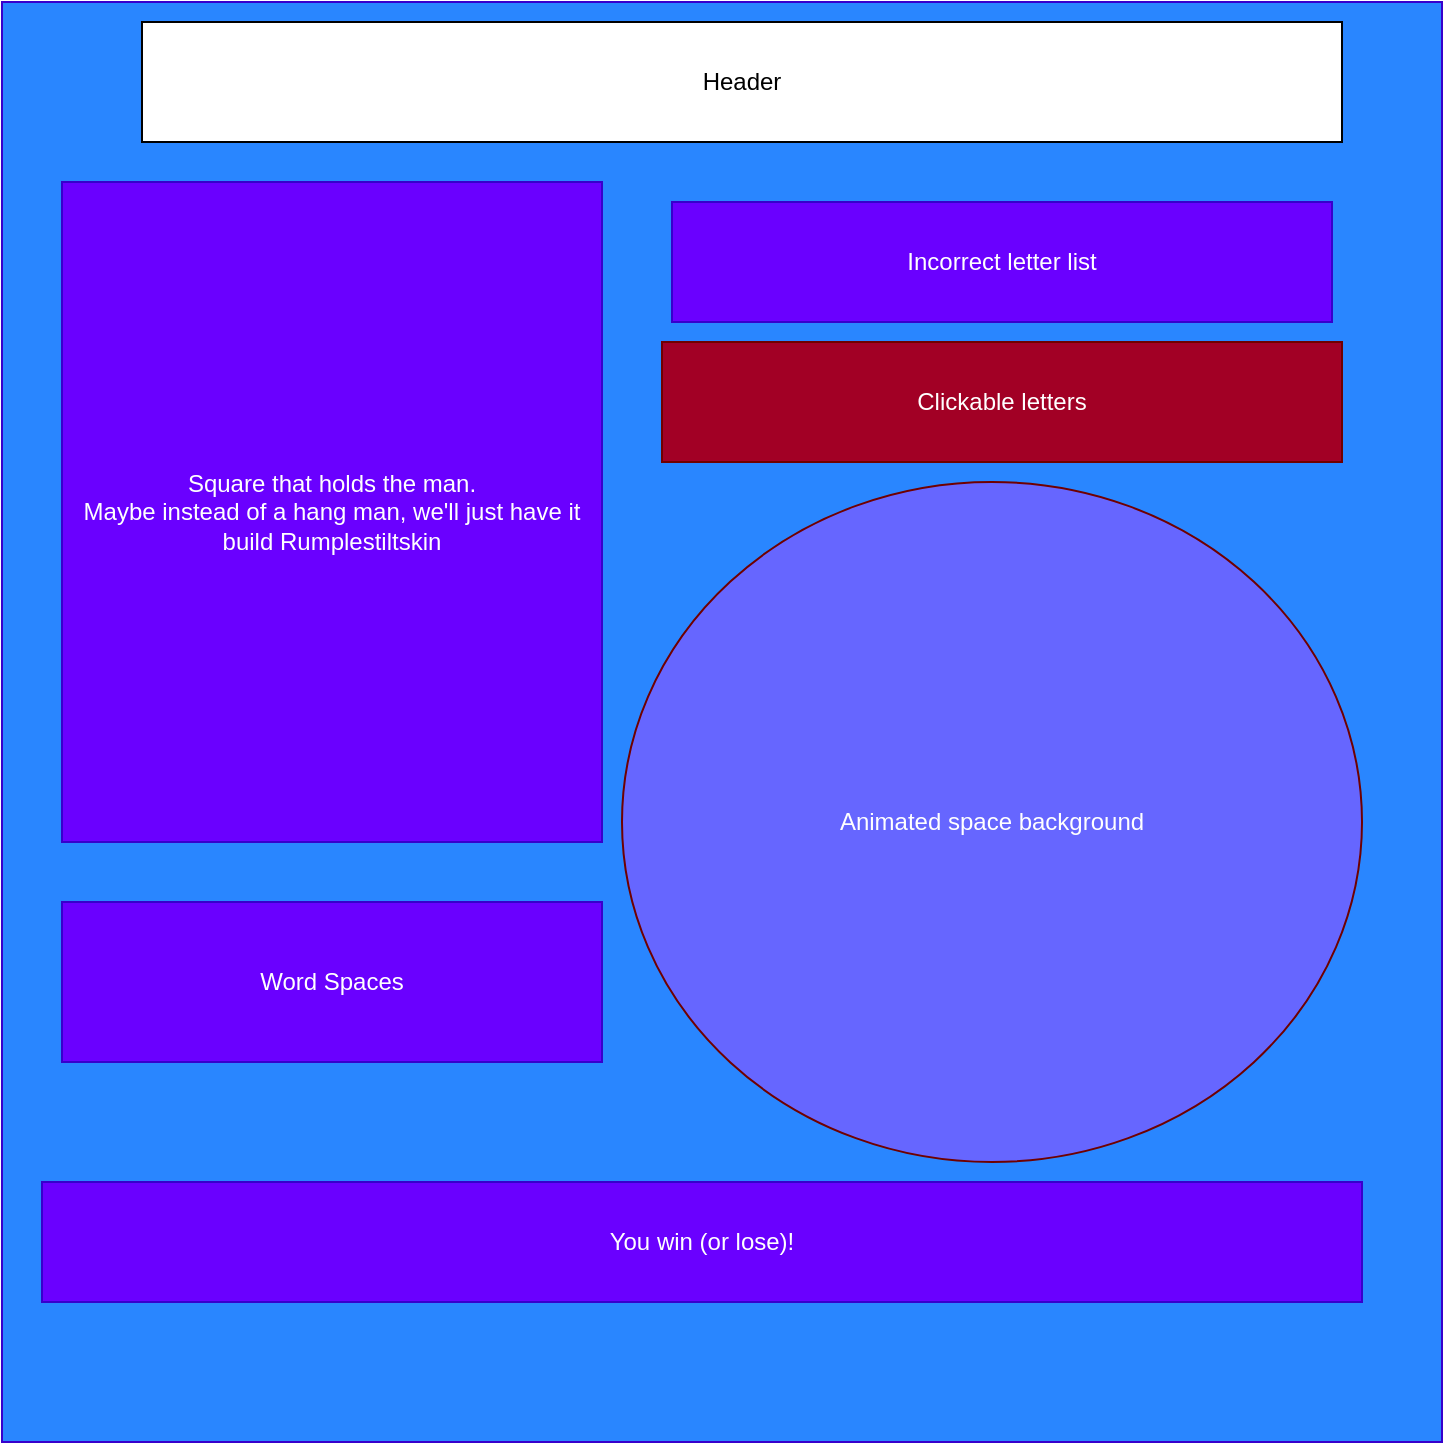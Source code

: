 <mxfile>
    <diagram id="iNn1aBiR2rNRGkbFMaLR" name="Page-1">
        <mxGraphModel dx="909" dy="663" grid="1" gridSize="10" guides="1" tooltips="1" connect="1" arrows="1" fold="1" page="1" pageScale="1" pageWidth="850" pageHeight="1100" math="0" shadow="0">
            <root>
                <mxCell id="0"/>
                <mxCell id="1" parent="0"/>
                <mxCell id="2" value="" style="whiteSpace=wrap;html=1;aspect=fixed;strokeColor=#3700CC;fontColor=#ffffff;fillColor=#2986FF;" parent="1" vertex="1">
                    <mxGeometry x="70" y="50" width="720" height="720" as="geometry"/>
                </mxCell>
                <mxCell id="mk0CsofEJlwDzGqxFuwQ-2" value="Square that holds the man. &lt;br&gt;Maybe instead of a hang man, we'll just have it build Rumplestiltskin" style="rounded=0;whiteSpace=wrap;html=1;fillColor=#6a00ff;strokeColor=#3700CC;fontColor=#ffffff;" vertex="1" parent="1">
                    <mxGeometry x="100" y="140" width="270" height="330" as="geometry"/>
                </mxCell>
                <mxCell id="mk0CsofEJlwDzGqxFuwQ-3" value="Word Spaces&lt;br&gt;" style="rounded=0;whiteSpace=wrap;html=1;fillColor=#6a00ff;strokeColor=#3700CC;fontColor=#ffffff;" vertex="1" parent="1">
                    <mxGeometry x="100" y="500" width="270" height="80" as="geometry"/>
                </mxCell>
                <mxCell id="mk0CsofEJlwDzGqxFuwQ-4" value="Incorrect letter list" style="rounded=0;whiteSpace=wrap;html=1;fillColor=#6a00ff;strokeColor=#3700CC;fontColor=#ffffff;" vertex="1" parent="1">
                    <mxGeometry x="405" y="150" width="330" height="60" as="geometry"/>
                </mxCell>
                <mxCell id="mk0CsofEJlwDzGqxFuwQ-5" value="Clickable letters" style="rounded=0;whiteSpace=wrap;html=1;fillColor=#a20025;strokeColor=#6F0000;fontColor=#ffffff;" vertex="1" parent="1">
                    <mxGeometry x="400" y="220" width="340" height="60" as="geometry"/>
                </mxCell>
                <mxCell id="mk0CsofEJlwDzGqxFuwQ-6" value="Header" style="rounded=0;whiteSpace=wrap;html=1;" vertex="1" parent="1">
                    <mxGeometry x="140" y="60" width="600" height="60" as="geometry"/>
                </mxCell>
                <mxCell id="mk0CsofEJlwDzGqxFuwQ-7" value="You win (or lose)!" style="rounded=0;whiteSpace=wrap;html=1;fillColor=#6a00ff;strokeColor=#3700CC;fontColor=#ffffff;" vertex="1" parent="1">
                    <mxGeometry x="90" y="640" width="660" height="60" as="geometry"/>
                </mxCell>
                <mxCell id="mk0CsofEJlwDzGqxFuwQ-8" value="Animated space background&lt;br&gt;" style="ellipse;whiteSpace=wrap;html=1;strokeColor=#6F0000;fontColor=#ffffff;fillColor=#6666FF;" vertex="1" parent="1">
                    <mxGeometry x="380" y="290" width="370" height="340" as="geometry"/>
                </mxCell>
            </root>
        </mxGraphModel>
    </diagram>
</mxfile>
